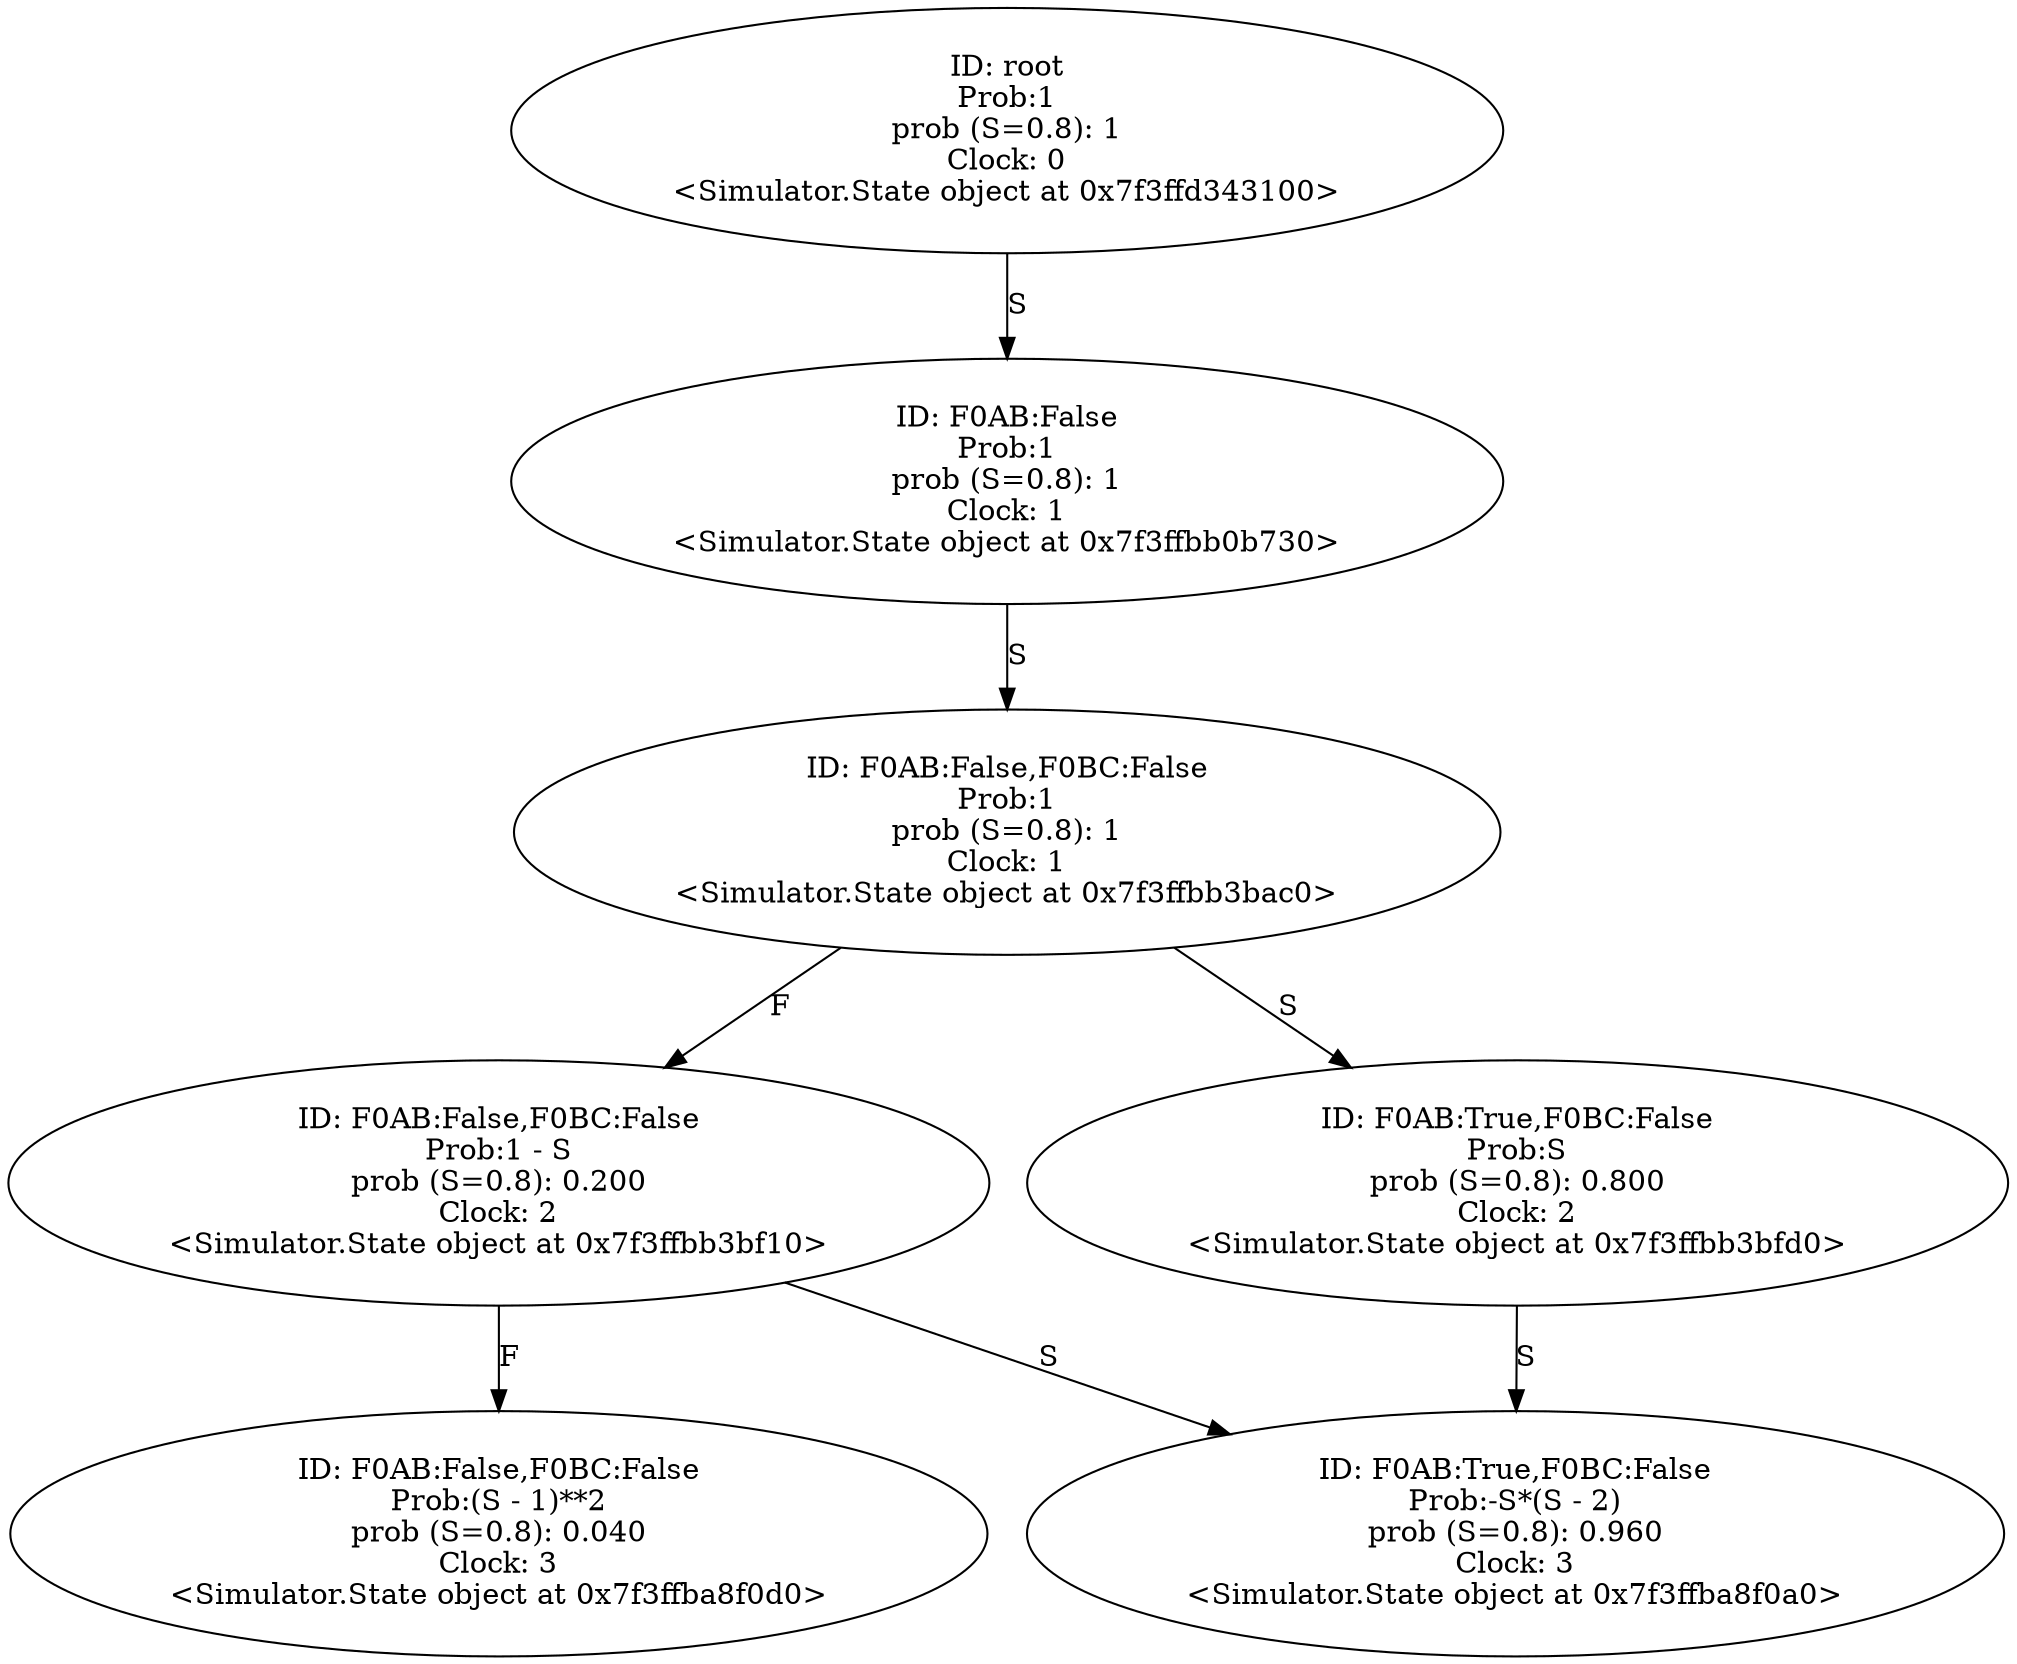 digraph "./Output/new_half_condition.wrp" {
	<Simulator.State object at 0x7f3ffd343100> [label="ID: root
Prob:1
prob (S=0.8): 1
Clock: 0
<Simulator.State object at 0x7f3ffd343100>"]
	<Simulator.State object at 0x7f3ffd343100> -> <Simulator.State object at 0x7f3ffbb0b730> [label=S]
	<Simulator.State object at 0x7f3ffbb0b730> [label="ID: F0AB:False
Prob:1
prob (S=0.8): 1
Clock: 1
<Simulator.State object at 0x7f3ffbb0b730>"]
	<Simulator.State object at 0x7f3ffbb0b730> -> <Simulator.State object at 0x7f3ffbb3bac0> [label=S]
	<Simulator.State object at 0x7f3ffbb3bac0> [label="ID: F0AB:False,F0BC:False
Prob:1
prob (S=0.8): 1
Clock: 1
<Simulator.State object at 0x7f3ffbb3bac0>"]
	<Simulator.State object at 0x7f3ffbb3bac0> -> <Simulator.State object at 0x7f3ffbb3bf10> [label=F]
	<Simulator.State object at 0x7f3ffbb3bac0> -> <Simulator.State object at 0x7f3ffbb3bfd0> [label=S]
	<Simulator.State object at 0x7f3ffbb3bf10> [label="ID: F0AB:False,F0BC:False
Prob:1 - S
prob (S=0.8): 0.200
Clock: 2
<Simulator.State object at 0x7f3ffbb3bf10>"]
	<Simulator.State object at 0x7f3ffbb3bf10> -> <Simulator.State object at 0x7f3ffba8f0d0> [label=F]
	<Simulator.State object at 0x7f3ffbb3bf10> -> <Simulator.State object at 0x7f3ffba8f0a0> [label=S]
	<Simulator.State object at 0x7f3ffbb3bfd0> [label="ID: F0AB:True,F0BC:False
Prob:S
prob (S=0.8): 0.800
Clock: 2
<Simulator.State object at 0x7f3ffbb3bfd0>"]
	<Simulator.State object at 0x7f3ffbb3bfd0> -> <Simulator.State object at 0x7f3ffba8f0a0> [label=S]
	<Simulator.State object at 0x7f3ffba8f0d0> [label="ID: F0AB:False,F0BC:False
Prob:(S - 1)**2
prob (S=0.8): 0.040
Clock: 3
<Simulator.State object at 0x7f3ffba8f0d0>"]
	<Simulator.State object at 0x7f3ffba8f0a0> [label="ID: F0AB:True,F0BC:False
Prob:-S*(S - 2)
prob (S=0.8): 0.960
Clock: 3
<Simulator.State object at 0x7f3ffba8f0a0>"]
}
